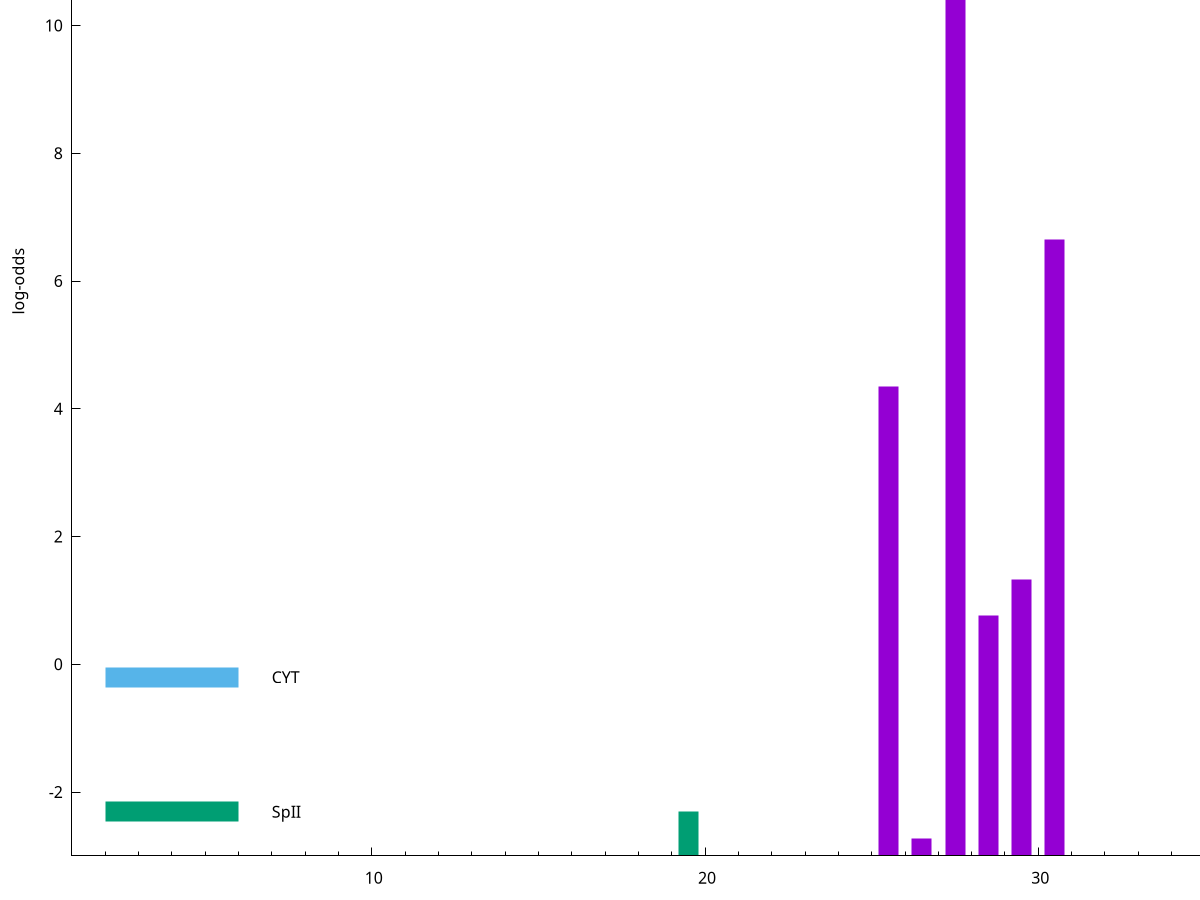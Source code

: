 set title "LipoP predictions for SRR5666398.gff"
set size 2., 1.4
set xrange [1:70] 
set mxtics 10
set yrange [-3:15]
set y2range [0:18]
set ylabel "log-odds"
set term postscript eps color solid "Helvetica" 30
set output "SRR5666398.gff4.eps"
set arrow from 2,12.78 to 6,12.78 nohead lt 4 lw 20
set label "TMH" at 7,12.78
set arrow from 2,11.5678 to 6,11.5678 nohead lt 1 lw 20
set label "SpI" at 7,11.5678
set arrow from 2,-0.200913 to 6,-0.200913 nohead lt 3 lw 20
set label "CYT" at 7,-0.200913
set arrow from 2,-2.30678 to 6,-2.30678 nohead lt 2 lw 20
set label "SpII" at 7,-2.30678
set arrow from 2,12.78 to 6,12.78 nohead lt 4 lw 20
set label "TMH" at 7,12.78
# NOTE: The scores below are the log-odds scores with the threshold
# NOTE: subtracted (a hack to make gnuplot make the histogram all
# NOTE: look nice).
plot "-" axes x1y2 title "" with impulses lt 2 lw 20, "-" axes x1y2 title "" with impulses lt 1 lw 20
19.500000 0.693220
e
27.500000 14.506800
30.500000 9.654280
25.500000 7.352790
29.500000 4.330120
28.500000 3.766799
26.500000 0.266410
e
exit
